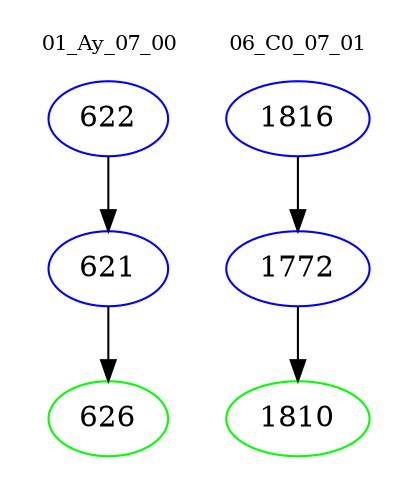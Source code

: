 digraph{
subgraph cluster_0 {
color = white
label = "01_Ay_07_00";
fontsize=10;
T0_622 [label="622", color="blue"]
T0_622 -> T0_621 [color="black"]
T0_621 [label="621", color="blue"]
T0_621 -> T0_626 [color="black"]
T0_626 [label="626", color="green"]
}
subgraph cluster_1 {
color = white
label = "06_C0_07_01";
fontsize=10;
T1_1816 [label="1816", color="blue"]
T1_1816 -> T1_1772 [color="black"]
T1_1772 [label="1772", color="blue"]
T1_1772 -> T1_1810 [color="black"]
T1_1810 [label="1810", color="green"]
}
}
